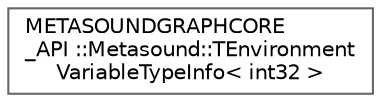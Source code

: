 digraph "Graphical Class Hierarchy"
{
 // INTERACTIVE_SVG=YES
 // LATEX_PDF_SIZE
  bgcolor="transparent";
  edge [fontname=Helvetica,fontsize=10,labelfontname=Helvetica,labelfontsize=10];
  node [fontname=Helvetica,fontsize=10,shape=box,height=0.2,width=0.4];
  rankdir="LR";
  Node0 [id="Node000000",label="METASOUNDGRAPHCORE\l_API ::Metasound::TEnvironment\lVariableTypeInfo\< int32 \>",height=0.2,width=0.4,color="grey40", fillcolor="white", style="filled",URL="$d1/da8/structMETASOUNDGRAPHCORE__API_01_1_1Metasound_1_1TEnvironmentVariableTypeInfo_3_01int32_01_4.html",tooltip=" "];
}
